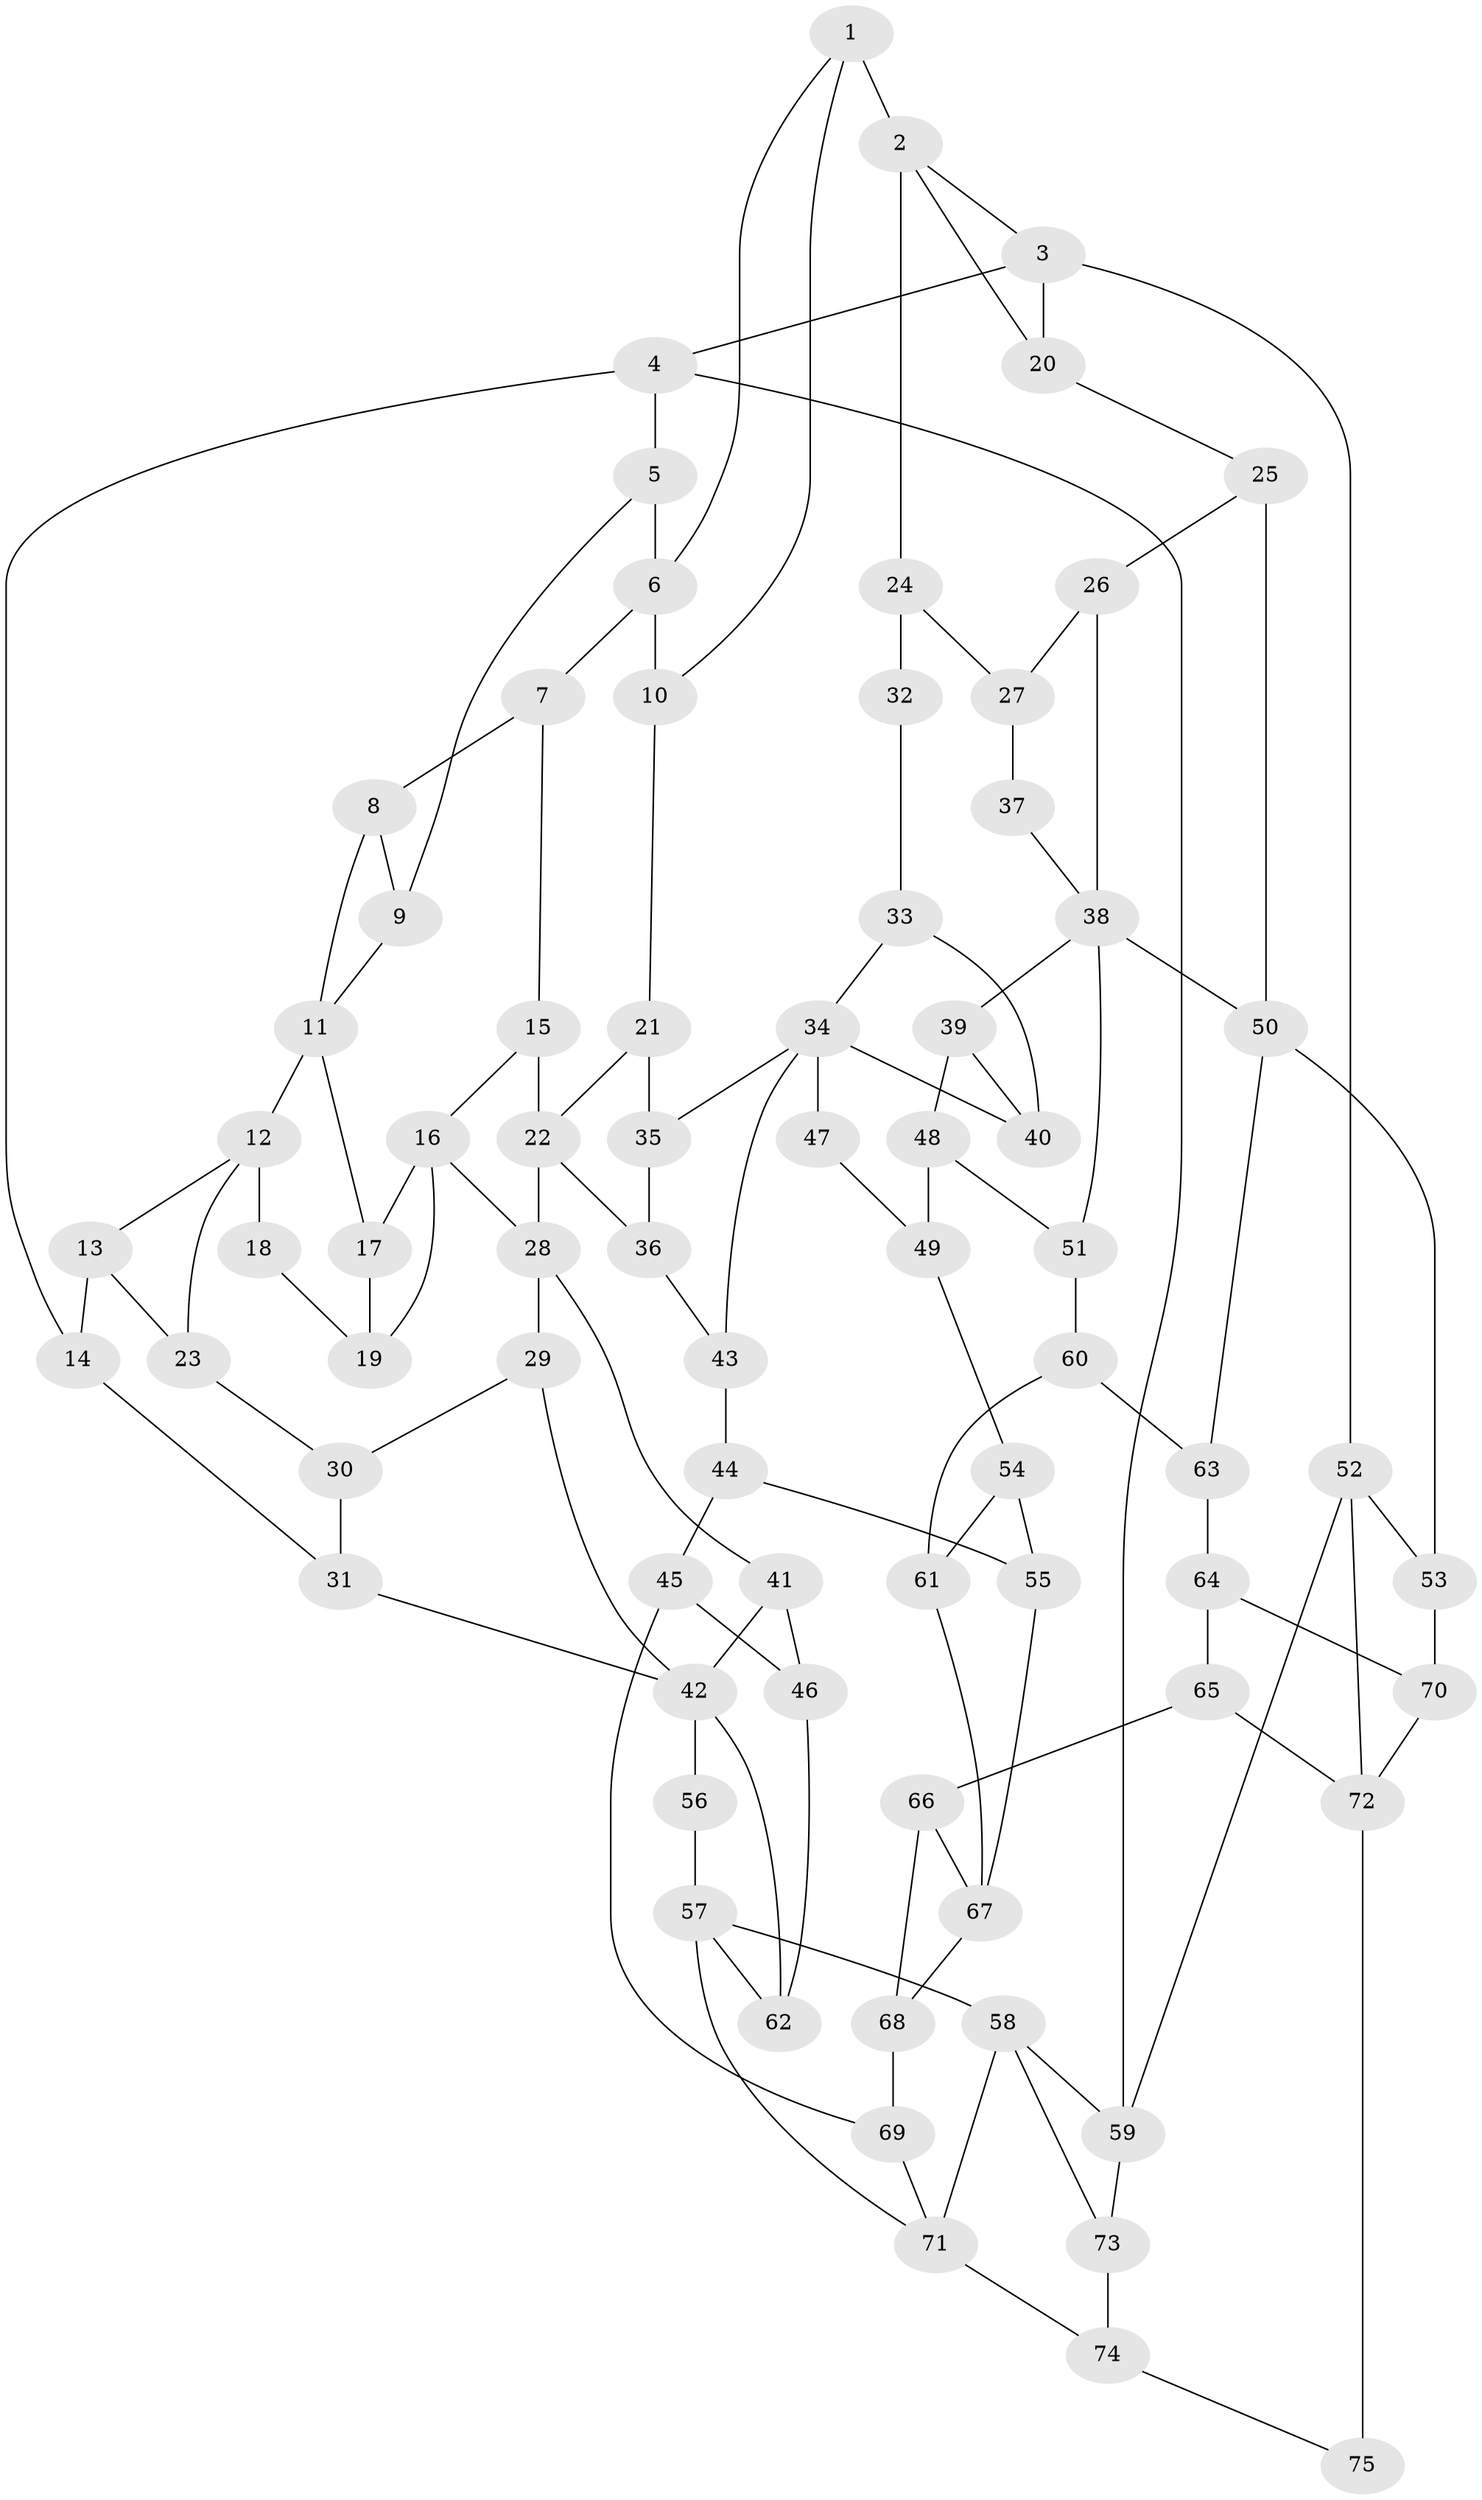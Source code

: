 // original degree distribution, {3: 0.024193548387096774, 4: 0.25, 5: 0.47580645161290325, 6: 0.25}
// Generated by graph-tools (version 1.1) at 2025/54/03/04/25 22:54:36]
// undirected, 75 vertices, 121 edges
graph export_dot {
  node [color=gray90,style=filled];
  1;
  2;
  3;
  4;
  5;
  6;
  7;
  8;
  9;
  10;
  11;
  12;
  13;
  14;
  15;
  16;
  17;
  18;
  19;
  20;
  21;
  22;
  23;
  24;
  25;
  26;
  27;
  28;
  29;
  30;
  31;
  32;
  33;
  34;
  35;
  36;
  37;
  38;
  39;
  40;
  41;
  42;
  43;
  44;
  45;
  46;
  47;
  48;
  49;
  50;
  51;
  52;
  53;
  54;
  55;
  56;
  57;
  58;
  59;
  60;
  61;
  62;
  63;
  64;
  65;
  66;
  67;
  68;
  69;
  70;
  71;
  72;
  73;
  74;
  75;
  1 -- 2 [weight=2.0];
  1 -- 6 [weight=1.0];
  1 -- 10 [weight=1.0];
  2 -- 3 [weight=1.0];
  2 -- 20 [weight=1.0];
  2 -- 24 [weight=2.0];
  3 -- 4 [weight=1.0];
  3 -- 20 [weight=1.0];
  3 -- 52 [weight=1.0];
  4 -- 5 [weight=1.0];
  4 -- 14 [weight=1.0];
  4 -- 59 [weight=1.0];
  5 -- 6 [weight=1.0];
  5 -- 9 [weight=1.0];
  6 -- 7 [weight=1.0];
  6 -- 10 [weight=2.0];
  7 -- 8 [weight=1.0];
  7 -- 15 [weight=1.0];
  8 -- 9 [weight=1.0];
  8 -- 11 [weight=1.0];
  9 -- 11 [weight=1.0];
  10 -- 21 [weight=1.0];
  11 -- 12 [weight=2.0];
  11 -- 17 [weight=1.0];
  12 -- 13 [weight=1.0];
  12 -- 18 [weight=2.0];
  12 -- 23 [weight=1.0];
  13 -- 14 [weight=1.0];
  13 -- 23 [weight=1.0];
  14 -- 31 [weight=1.0];
  15 -- 16 [weight=1.0];
  15 -- 22 [weight=1.0];
  16 -- 17 [weight=1.0];
  16 -- 19 [weight=1.0];
  16 -- 28 [weight=2.0];
  17 -- 19 [weight=1.0];
  18 -- 19 [weight=1.0];
  20 -- 25 [weight=1.0];
  21 -- 22 [weight=1.0];
  21 -- 35 [weight=1.0];
  22 -- 28 [weight=2.0];
  22 -- 36 [weight=1.0];
  23 -- 30 [weight=1.0];
  24 -- 27 [weight=1.0];
  24 -- 32 [weight=2.0];
  25 -- 26 [weight=1.0];
  25 -- 50 [weight=1.0];
  26 -- 27 [weight=1.0];
  26 -- 38 [weight=1.0];
  27 -- 37 [weight=1.0];
  28 -- 29 [weight=1.0];
  28 -- 41 [weight=1.0];
  29 -- 30 [weight=1.0];
  29 -- 42 [weight=1.0];
  30 -- 31 [weight=1.0];
  31 -- 42 [weight=1.0];
  32 -- 33 [weight=1.0];
  33 -- 34 [weight=1.0];
  33 -- 40 [weight=1.0];
  34 -- 35 [weight=1.0];
  34 -- 40 [weight=1.0];
  34 -- 43 [weight=1.0];
  34 -- 47 [weight=2.0];
  35 -- 36 [weight=1.0];
  36 -- 43 [weight=1.0];
  37 -- 38 [weight=1.0];
  38 -- 39 [weight=1.0];
  38 -- 50 [weight=2.0];
  38 -- 51 [weight=1.0];
  39 -- 40 [weight=1.0];
  39 -- 48 [weight=1.0];
  41 -- 42 [weight=1.0];
  41 -- 46 [weight=1.0];
  42 -- 56 [weight=2.0];
  42 -- 62 [weight=1.0];
  43 -- 44 [weight=1.0];
  44 -- 45 [weight=1.0];
  44 -- 55 [weight=1.0];
  45 -- 46 [weight=1.0];
  45 -- 69 [weight=1.0];
  46 -- 62 [weight=1.0];
  47 -- 49 [weight=1.0];
  48 -- 49 [weight=1.0];
  48 -- 51 [weight=1.0];
  49 -- 54 [weight=1.0];
  50 -- 53 [weight=1.0];
  50 -- 63 [weight=1.0];
  51 -- 60 [weight=1.0];
  52 -- 53 [weight=1.0];
  52 -- 59 [weight=1.0];
  52 -- 72 [weight=1.0];
  53 -- 70 [weight=1.0];
  54 -- 55 [weight=1.0];
  54 -- 61 [weight=1.0];
  55 -- 67 [weight=1.0];
  56 -- 57 [weight=1.0];
  57 -- 58 [weight=3.0];
  57 -- 62 [weight=1.0];
  57 -- 71 [weight=1.0];
  58 -- 59 [weight=1.0];
  58 -- 71 [weight=1.0];
  58 -- 73 [weight=1.0];
  59 -- 73 [weight=1.0];
  60 -- 61 [weight=1.0];
  60 -- 63 [weight=1.0];
  61 -- 67 [weight=1.0];
  63 -- 64 [weight=1.0];
  64 -- 65 [weight=1.0];
  64 -- 70 [weight=1.0];
  65 -- 66 [weight=2.0];
  65 -- 72 [weight=2.0];
  66 -- 67 [weight=3.0];
  66 -- 68 [weight=1.0];
  67 -- 68 [weight=1.0];
  68 -- 69 [weight=1.0];
  69 -- 71 [weight=1.0];
  70 -- 72 [weight=1.0];
  71 -- 74 [weight=1.0];
  72 -- 75 [weight=2.0];
  73 -- 74 [weight=1.0];
  74 -- 75 [weight=1.0];
}
